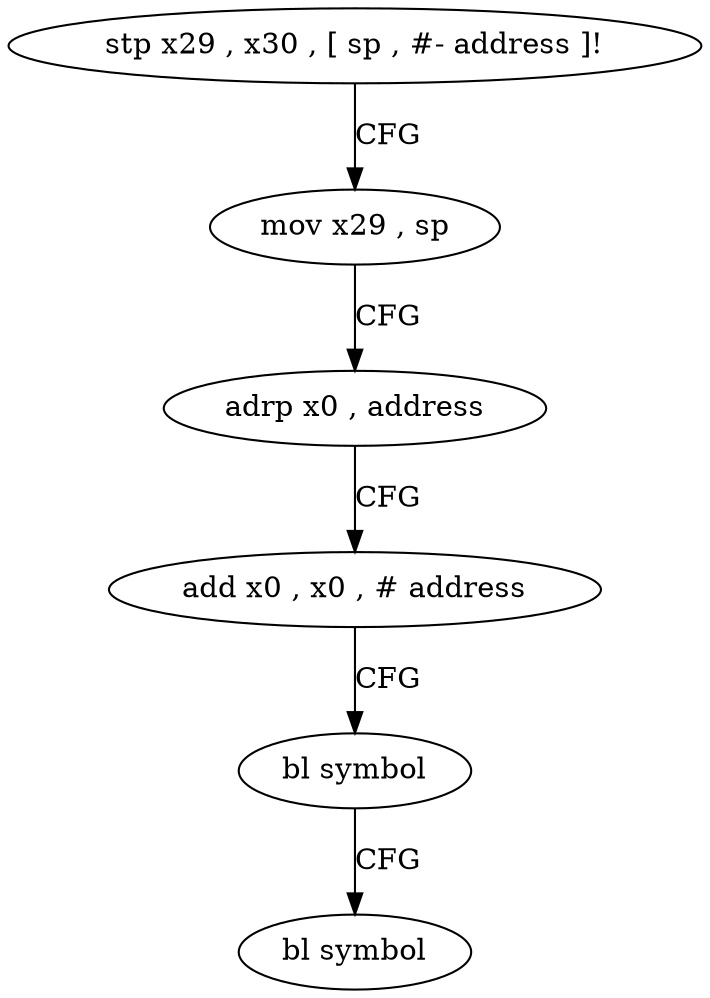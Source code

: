 digraph "func" {
"4213720" [label = "stp x29 , x30 , [ sp , #- address ]!" ]
"4213724" [label = "mov x29 , sp" ]
"4213728" [label = "adrp x0 , address" ]
"4213732" [label = "add x0 , x0 , # address" ]
"4213736" [label = "bl symbol" ]
"4213740" [label = "bl symbol" ]
"4213720" -> "4213724" [ label = "CFG" ]
"4213724" -> "4213728" [ label = "CFG" ]
"4213728" -> "4213732" [ label = "CFG" ]
"4213732" -> "4213736" [ label = "CFG" ]
"4213736" -> "4213740" [ label = "CFG" ]
}
